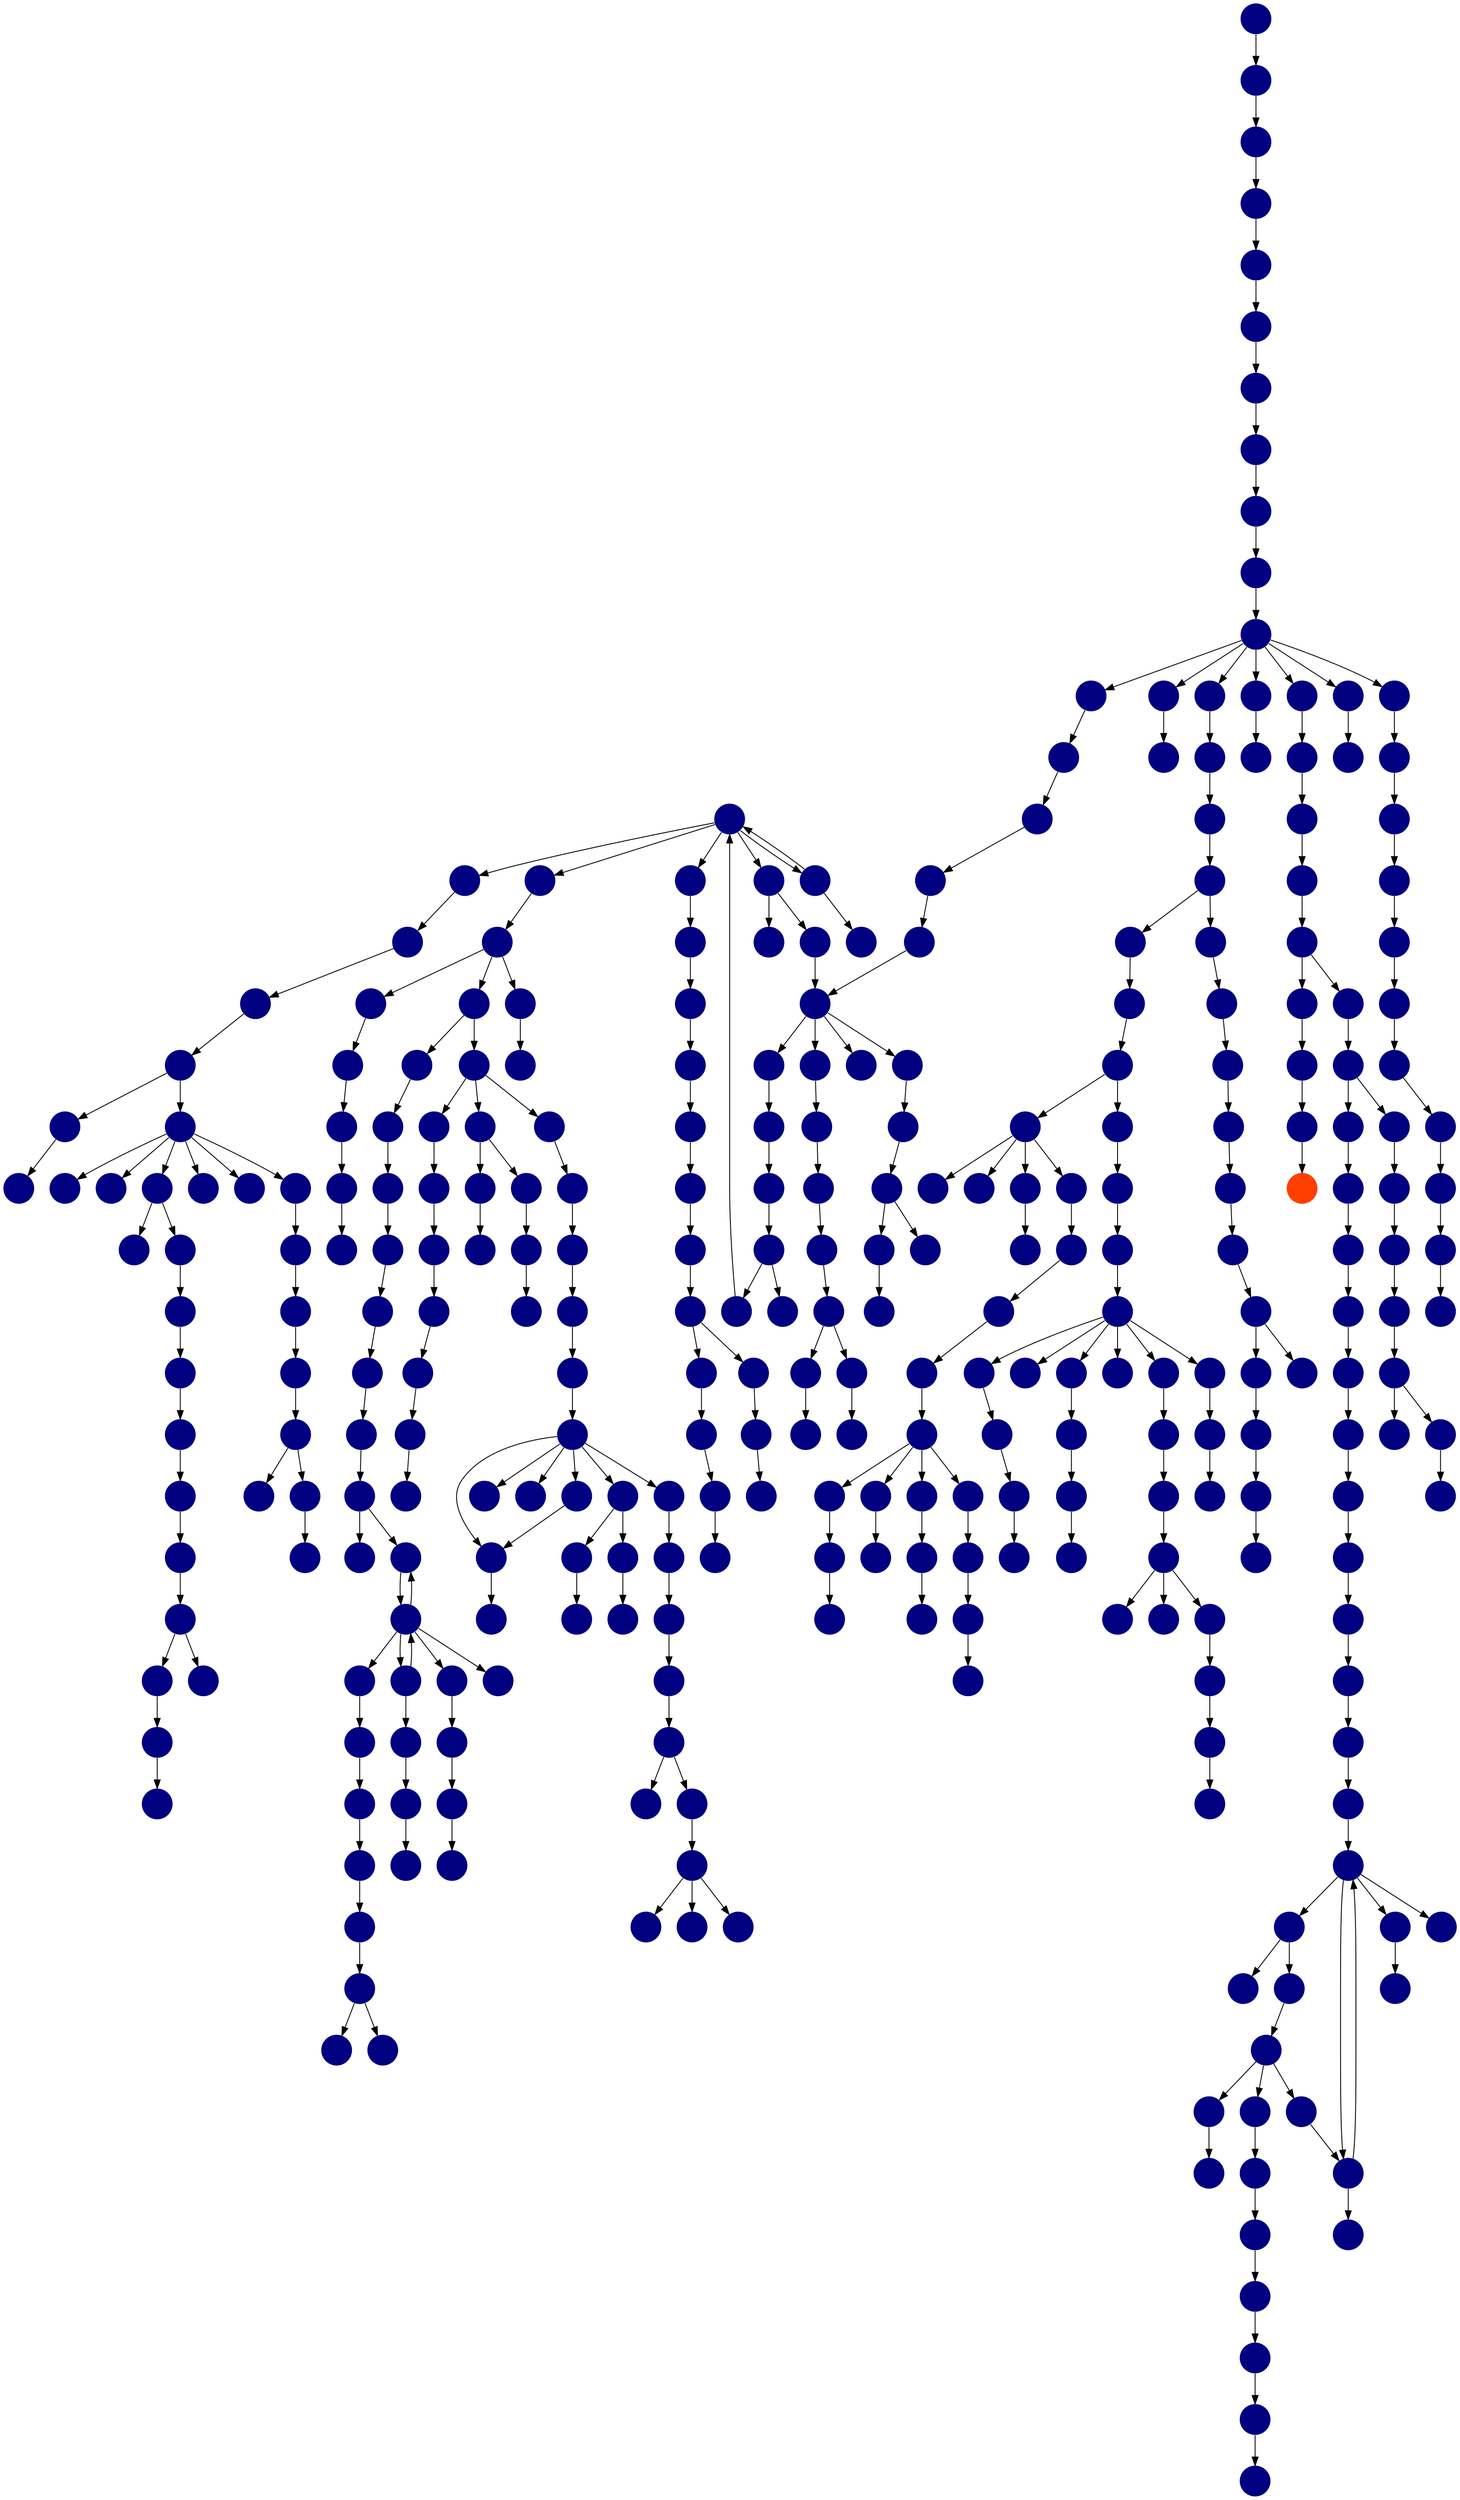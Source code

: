 digraph{
0 [tooltip = "A", penwidth = 0, style = filled, fillcolor = "#000080", shape = circle, label = ""]
1 [tooltip = "A", penwidth = 0, style = filled, fillcolor = "#000080", shape = circle, label = ""]
2 [tooltip = "A", penwidth = 0, style = filled, fillcolor = "#000080", shape = circle, label = ""]
3 [tooltip = "A", penwidth = 0, style = filled, fillcolor = "#000080", shape = circle, label = ""]
4 [tooltip = "A", penwidth = 0, style = filled, fillcolor = "#000080", shape = circle, label = ""]
5 [tooltip = "A", penwidth = 0, style = filled, fillcolor = "#000080", shape = circle, label = ""]
6 [tooltip = "A", penwidth = 0, style = filled, fillcolor = "#000080", shape = circle, label = ""]
7 [tooltip = "A", penwidth = 0, style = filled, fillcolor = "#000080", shape = circle, label = ""]
8 [tooltip = "A", penwidth = 0, style = filled, fillcolor = "#000080", shape = circle, label = ""]
9 [tooltip = "A", penwidth = 0, style = filled, fillcolor = "#000080", shape = circle, label = ""]
10 [tooltip = "A", penwidth = 0, style = filled, fillcolor = "#000080", shape = circle, label = ""]
11 [tooltip = "A", penwidth = 0, style = filled, fillcolor = "#000080", shape = circle, label = ""]
12 [tooltip = "A", penwidth = 0, style = filled, fillcolor = "#000080", shape = circle, label = ""]
13 [tooltip = "A", penwidth = 0, style = filled, fillcolor = "#000080", shape = circle, label = ""]
14 [tooltip = "A", penwidth = 0, style = filled, fillcolor = "#000080", shape = circle, label = ""]
15 [tooltip = "A", penwidth = 0, style = filled, fillcolor = "#000080", shape = circle, label = ""]
16 [tooltip = "A", penwidth = 0, style = filled, fillcolor = "#000080", shape = circle, label = ""]
17 [tooltip = "A", penwidth = 0, style = filled, fillcolor = "#000080", shape = circle, label = ""]
18 [tooltip = "A", penwidth = 0, style = filled, fillcolor = "#000080", shape = circle, label = ""]
19 [tooltip = "A", penwidth = 0, style = filled, fillcolor = "#000080", shape = circle, label = ""]
20 [tooltip = "A", penwidth = 0, style = filled, fillcolor = "#000080", shape = circle, label = ""]
21 [tooltip = "A", penwidth = 0, style = filled, fillcolor = "#000080", shape = circle, label = ""]
22 [tooltip = "A", penwidth = 0, style = filled, fillcolor = "#000080", shape = circle, label = ""]
23 [tooltip = "A", penwidth = 0, style = filled, fillcolor = "#000080", shape = circle, label = ""]
24 [tooltip = "A", penwidth = 0, style = filled, fillcolor = "#000080", shape = circle, label = ""]
25 [tooltip = "A", penwidth = 0, style = filled, fillcolor = "#000080", shape = circle, label = ""]
26 [tooltip = "A", penwidth = 0, style = filled, fillcolor = "#000080", shape = circle, label = ""]
27 [tooltip = "A", penwidth = 0, style = filled, fillcolor = "#000080", shape = circle, label = ""]
28 [tooltip = "A", penwidth = 0, style = filled, fillcolor = "#000080", shape = circle, label = ""]
29 [tooltip = "A", penwidth = 0, style = filled, fillcolor = "#000080", shape = circle, label = ""]
30 [tooltip = "A", penwidth = 0, style = filled, fillcolor = "#000080", shape = circle, label = ""]
31 [tooltip = "A", penwidth = 0, style = filled, fillcolor = "#000080", shape = circle, label = ""]
32 [tooltip = "A", penwidth = 0, style = filled, fillcolor = "#000080", shape = circle, label = ""]
33 [tooltip = "A", penwidth = 0, style = filled, fillcolor = "#000080", shape = circle, label = ""]
34 [tooltip = "A", penwidth = 0, style = filled, fillcolor = "#000080", shape = circle, label = ""]
35 [tooltip = "A", penwidth = 0, style = filled, fillcolor = "#000080", shape = circle, label = ""]
36 [tooltip = "A", penwidth = 0, style = filled, fillcolor = "#000080", shape = circle, label = ""]
37 [tooltip = "A", penwidth = 0, style = filled, fillcolor = "#000080", shape = circle, label = ""]
38 [tooltip = "A", penwidth = 0, style = filled, fillcolor = "#000080", shape = circle, label = ""]
39 [tooltip = "A", penwidth = 0, style = filled, fillcolor = "#000080", shape = circle, label = ""]
40 [tooltip = "A", penwidth = 0, style = filled, fillcolor = "#000080", shape = circle, label = ""]
41 [tooltip = "A", penwidth = 0, style = filled, fillcolor = "#000080", shape = circle, label = ""]
42 [tooltip = "A", penwidth = 0, style = filled, fillcolor = "#000080", shape = circle, label = ""]
43 [tooltip = "A", penwidth = 0, style = filled, fillcolor = "#000080", shape = circle, label = ""]
44 [tooltip = "A", penwidth = 0, style = filled, fillcolor = "#000080", shape = circle, label = ""]
45 [tooltip = "A", penwidth = 0, style = filled, fillcolor = "#000080", shape = circle, label = ""]
46 [tooltip = "A", penwidth = 0, style = filled, fillcolor = "#000080", shape = circle, label = ""]
47 [tooltip = "A", penwidth = 0, style = filled, fillcolor = "#000080", shape = circle, label = ""]
48 [tooltip = "A", penwidth = 0, style = filled, fillcolor = "#000080", shape = circle, label = ""]
49 [tooltip = "A", penwidth = 0, style = filled, fillcolor = "#000080", shape = circle, label = ""]
50 [tooltip = "A", penwidth = 0, style = filled, fillcolor = "#000080", shape = circle, label = ""]
51 [tooltip = "A", penwidth = 0, style = filled, fillcolor = "#000080", shape = circle, label = ""]
52 [tooltip = "A", penwidth = 0, style = filled, fillcolor = "#000080", shape = circle, label = ""]
53 [tooltip = "A", penwidth = 0, style = filled, fillcolor = "#000080", shape = circle, label = ""]
54 [tooltip = "A", penwidth = 0, style = filled, fillcolor = "#000080", shape = circle, label = ""]
55 [tooltip = "A", penwidth = 0, style = filled, fillcolor = "#000080", shape = circle, label = ""]
56 [tooltip = "A", penwidth = 0, style = filled, fillcolor = "#000080", shape = circle, label = ""]
57 [tooltip = "A", penwidth = 0, style = filled, fillcolor = "#000080", shape = circle, label = ""]
58 [tooltip = "A", penwidth = 0, style = filled, fillcolor = "#000080", shape = circle, label = ""]
59 [tooltip = "A", penwidth = 0, style = filled, fillcolor = "#000080", shape = circle, label = ""]
60 [tooltip = "A", penwidth = 0, style = filled, fillcolor = "#000080", shape = circle, label = ""]
61 [tooltip = "A", penwidth = 0, style = filled, fillcolor = "#000080", shape = circle, label = ""]
62 [tooltip = "A", penwidth = 0, style = filled, fillcolor = "#000080", shape = circle, label = ""]
63 [tooltip = "A", penwidth = 0, style = filled, fillcolor = "#000080", shape = circle, label = ""]
64 [tooltip = "A", penwidth = 0, style = filled, fillcolor = "#000080", shape = circle, label = ""]
65 [tooltip = "A", penwidth = 0, style = filled, fillcolor = "#000080", shape = circle, label = ""]
66 [tooltip = "A", penwidth = 0, style = filled, fillcolor = "#000080", shape = circle, label = ""]
67 [tooltip = "A", penwidth = 0, style = filled, fillcolor = "#000080", shape = circle, label = ""]
68 [tooltip = "A", penwidth = 0, style = filled, fillcolor = "#000080", shape = circle, label = ""]
69 [tooltip = "A", penwidth = 0, style = filled, fillcolor = "#000080", shape = circle, label = ""]
70 [tooltip = "A", penwidth = 0, style = filled, fillcolor = "#000080", shape = circle, label = ""]
71 [tooltip = "A", penwidth = 0, style = filled, fillcolor = "#000080", shape = circle, label = ""]
72 [tooltip = "A", penwidth = 0, style = filled, fillcolor = "#000080", shape = circle, label = ""]
73 [tooltip = "A", penwidth = 0, style = filled, fillcolor = "#000080", shape = circle, label = ""]
74 [tooltip = "A", penwidth = 0, style = filled, fillcolor = "#000080", shape = circle, label = ""]
75 [tooltip = "A", penwidth = 0, style = filled, fillcolor = "#000080", shape = circle, label = ""]
76 [tooltip = "A", penwidth = 0, style = filled, fillcolor = "#000080", shape = circle, label = ""]
77 [tooltip = "A", penwidth = 0, style = filled, fillcolor = "#000080", shape = circle, label = ""]
78 [tooltip = "A", penwidth = 0, style = filled, fillcolor = "#000080", shape = circle, label = ""]
79 [tooltip = "A", penwidth = 0, style = filled, fillcolor = "#000080", shape = circle, label = ""]
80 [tooltip = "A", penwidth = 0, style = filled, fillcolor = "#000080", shape = circle, label = ""]
81 [tooltip = "A", penwidth = 0, style = filled, fillcolor = "#000080", shape = circle, label = ""]
82 [tooltip = "A", penwidth = 0, style = filled, fillcolor = "#000080", shape = circle, label = ""]
83 [tooltip = "A", penwidth = 0, style = filled, fillcolor = "#000080", shape = circle, label = ""]
84 [tooltip = "A", penwidth = 0, style = filled, fillcolor = "#000080", shape = circle, label = ""]
85 [tooltip = "A", penwidth = 0, style = filled, fillcolor = "#000080", shape = circle, label = ""]
86 [tooltip = "A", penwidth = 0, style = filled, fillcolor = "#000080", shape = circle, label = ""]
87 [tooltip = "A", penwidth = 0, style = filled, fillcolor = "#000080", shape = circle, label = ""]
88 [tooltip = "A", penwidth = 0, style = filled, fillcolor = "#000080", shape = circle, label = ""]
89 [tooltip = "A", penwidth = 0, style = filled, fillcolor = "#000080", shape = circle, label = ""]
90 [tooltip = "A", penwidth = 0, style = filled, fillcolor = "#000080", shape = circle, label = ""]
91 [tooltip = "A", penwidth = 0, style = filled, fillcolor = "#000080", shape = circle, label = ""]
92 [tooltip = "A", penwidth = 0, style = filled, fillcolor = "#000080", shape = circle, label = ""]
93 [tooltip = "A", penwidth = 0, style = filled, fillcolor = "#000080", shape = circle, label = ""]
94 [tooltip = "A", penwidth = 0, style = filled, fillcolor = "#000080", shape = circle, label = ""]
95 [tooltip = "A", penwidth = 0, style = filled, fillcolor = "#000080", shape = circle, label = ""]
96 [tooltip = "A", penwidth = 0, style = filled, fillcolor = "#000080", shape = circle, label = ""]
97 [tooltip = "A", penwidth = 0, style = filled, fillcolor = "#000080", shape = circle, label = ""]
98 [tooltip = "A", penwidth = 0, style = filled, fillcolor = "#000080", shape = circle, label = ""]
99 [tooltip = "A", penwidth = 0, style = filled, fillcolor = "#000080", shape = circle, label = ""]
100 [tooltip = "A", penwidth = 0, style = filled, fillcolor = "#000080", shape = circle, label = ""]
101 [tooltip = "A", penwidth = 0, style = filled, fillcolor = "#000080", shape = circle, label = ""]
102 [tooltip = "A", penwidth = 0, style = filled, fillcolor = "#000080", shape = circle, label = ""]
103 [tooltip = "A", penwidth = 0, style = filled, fillcolor = "#000080", shape = circle, label = ""]
104 [tooltip = "A", penwidth = 0, style = filled, fillcolor = "#000080", shape = circle, label = ""]
105 [tooltip = "A", penwidth = 0, style = filled, fillcolor = "#000080", shape = circle, label = ""]
106 [tooltip = "A", penwidth = 0, style = filled, fillcolor = "#000080", shape = circle, label = ""]
107 [tooltip = "A", penwidth = 0, style = filled, fillcolor = "#000080", shape = circle, label = ""]
108 [tooltip = "A", penwidth = 0, style = filled, fillcolor = "#000080", shape = circle, label = ""]
109 [tooltip = "A", penwidth = 0, style = filled, fillcolor = "#000080", shape = circle, label = ""]
110 [tooltip = "A", penwidth = 0, style = filled, fillcolor = "#000080", shape = circle, label = ""]
111 [tooltip = "A", penwidth = 0, style = filled, fillcolor = "#000080", shape = circle, label = ""]
112 [tooltip = "A", penwidth = 0, style = filled, fillcolor = "#000080", shape = circle, label = ""]
113 [tooltip = "A", penwidth = 0, style = filled, fillcolor = "#000080", shape = circle, label = ""]
114 [tooltip = "A", penwidth = 0, style = filled, fillcolor = "#000080", shape = circle, label = ""]
115 [tooltip = "A", penwidth = 0, style = filled, fillcolor = "#000080", shape = circle, label = ""]
116 [tooltip = "A", penwidth = 0, style = filled, fillcolor = "#000080", shape = circle, label = ""]
117 [tooltip = "A", penwidth = 0, style = filled, fillcolor = "#000080", shape = circle, label = ""]
118 [tooltip = "A", penwidth = 0, style = filled, fillcolor = "#000080", shape = circle, label = ""]
119 [tooltip = "A", penwidth = 0, style = filled, fillcolor = "#000080", shape = circle, label = ""]
120 [tooltip = "A", penwidth = 0, style = filled, fillcolor = "#000080", shape = circle, label = ""]
121 [tooltip = "A", penwidth = 0, style = filled, fillcolor = "#000080", shape = circle, label = ""]
122 [tooltip = "A", penwidth = 0, style = filled, fillcolor = "#000080", shape = circle, label = ""]
123 [tooltip = "A", penwidth = 0, style = filled, fillcolor = "#000080", shape = circle, label = ""]
124 [tooltip = "A", penwidth = 0, style = filled, fillcolor = "#000080", shape = circle, label = ""]
125 [tooltip = "A", penwidth = 0, style = filled, fillcolor = "#000080", shape = circle, label = ""]
126 [tooltip = "A", penwidth = 0, style = filled, fillcolor = "#000080", shape = circle, label = ""]
127 [tooltip = "A", penwidth = 0, style = filled, fillcolor = "#000080", shape = circle, label = ""]
128 [tooltip = "A", penwidth = 0, style = filled, fillcolor = "#000080", shape = circle, label = ""]
129 [tooltip = "A", penwidth = 0, style = filled, fillcolor = "#000080", shape = circle, label = ""]
130 [tooltip = "A", penwidth = 0, style = filled, fillcolor = "#000080", shape = circle, label = ""]
131 [tooltip = "A", penwidth = 0, style = filled, fillcolor = "#000080", shape = circle, label = ""]
132 [tooltip = "A", penwidth = 0, style = filled, fillcolor = "#000080", shape = circle, label = ""]
133 [tooltip = "A", penwidth = 0, style = filled, fillcolor = "#000080", shape = circle, label = ""]
134 [tooltip = "A", penwidth = 0, style = filled, fillcolor = "#000080", shape = circle, label = ""]
135 [tooltip = "A", penwidth = 0, style = filled, fillcolor = "#000080", shape = circle, label = ""]
136 [tooltip = "A", penwidth = 0, style = filled, fillcolor = "#000080", shape = circle, label = ""]
137 [tooltip = "A", penwidth = 0, style = filled, fillcolor = "#000080", shape = circle, label = ""]
138 [tooltip = "A", penwidth = 0, style = filled, fillcolor = "#000080", shape = circle, label = ""]
139 [tooltip = "A", penwidth = 0, style = filled, fillcolor = "#000080", shape = circle, label = ""]
140 [tooltip = "A", penwidth = 0, style = filled, fillcolor = "#000080", shape = circle, label = ""]
141 [tooltip = "A", penwidth = 0, style = filled, fillcolor = "#000080", shape = circle, label = ""]
142 [tooltip = "A", penwidth = 0, style = filled, fillcolor = "#000080", shape = circle, label = ""]
143 [tooltip = "A", penwidth = 0, style = filled, fillcolor = "#000080", shape = circle, label = ""]
144 [tooltip = "A", penwidth = 0, style = filled, fillcolor = "#000080", shape = circle, label = ""]
145 [tooltip = "A", penwidth = 0, style = filled, fillcolor = "#000080", shape = circle, label = ""]
146 [tooltip = "A", penwidth = 0, style = filled, fillcolor = "#000080", shape = circle, label = ""]
147 [tooltip = "A", penwidth = 0, style = filled, fillcolor = "#000080", shape = circle, label = ""]
148 [tooltip = "A", penwidth = 0, style = filled, fillcolor = "#000080", shape = circle, label = ""]
149 [tooltip = "A", penwidth = 0, style = filled, fillcolor = "#000080", shape = circle, label = ""]
150 [tooltip = "A", penwidth = 0, style = filled, fillcolor = "#000080", shape = circle, label = ""]
151 [tooltip = "A", penwidth = 0, style = filled, fillcolor = "#000080", shape = circle, label = ""]
152 [tooltip = "A", penwidth = 0, style = filled, fillcolor = "#000080", shape = circle, label = ""]
153 [tooltip = "A", penwidth = 0, style = filled, fillcolor = "#000080", shape = circle, label = ""]
154 [tooltip = "A", penwidth = 0, style = filled, fillcolor = "#000080", shape = circle, label = ""]
155 [tooltip = "A", penwidth = 0, style = filled, fillcolor = "#000080", shape = circle, label = ""]
156 [tooltip = "A", penwidth = 0, style = filled, fillcolor = "#000080", shape = circle, label = ""]
157 [tooltip = "A", penwidth = 0, style = filled, fillcolor = "#000080", shape = circle, label = ""]
158 [tooltip = "A", penwidth = 0, style = filled, fillcolor = "#000080", shape = circle, label = ""]
159 [tooltip = "A", penwidth = 0, style = filled, fillcolor = "#000080", shape = circle, label = ""]
160 [tooltip = "A", penwidth = 0, style = filled, fillcolor = "#000080", shape = circle, label = ""]
161 [tooltip = "A", penwidth = 0, style = filled, fillcolor = "#000080", shape = circle, label = ""]
162 [tooltip = "A", penwidth = 0, style = filled, fillcolor = "#000080", shape = circle, label = ""]
163 [tooltip = "A", penwidth = 0, style = filled, fillcolor = "#000080", shape = circle, label = ""]
164 [tooltip = "A", penwidth = 0, style = filled, fillcolor = "#000080", shape = circle, label = ""]
165 [tooltip = "A", penwidth = 0, style = filled, fillcolor = "#000080", shape = circle, label = ""]
166 [tooltip = "A", penwidth = 0, style = filled, fillcolor = "#000080", shape = circle, label = ""]
167 [tooltip = "A", penwidth = 0, style = filled, fillcolor = "#000080", shape = circle, label = ""]
168 [tooltip = "A", penwidth = 0, style = filled, fillcolor = "#000080", shape = circle, label = ""]
169 [tooltip = "A", penwidth = 0, style = filled, fillcolor = "#000080", shape = circle, label = ""]
170 [tooltip = "A", penwidth = 0, style = filled, fillcolor = "#000080", shape = circle, label = ""]
171 [tooltip = "A", penwidth = 0, style = filled, fillcolor = "#000080", shape = circle, label = ""]
172 [tooltip = "A", penwidth = 0, style = filled, fillcolor = "#000080", shape = circle, label = ""]
173 [tooltip = "A", penwidth = 0, style = filled, fillcolor = "#000080", shape = circle, label = ""]
174 [tooltip = "A", penwidth = 0, style = filled, fillcolor = "#000080", shape = circle, label = ""]
175 [tooltip = "A", penwidth = 0, style = filled, fillcolor = "#000080", shape = circle, label = ""]
176 [tooltip = "A", penwidth = 0, style = filled, fillcolor = "#000080", shape = circle, label = ""]
177 [tooltip = "A", penwidth = 0, style = filled, fillcolor = "#000080", shape = circle, label = ""]
178 [tooltip = "A", penwidth = 0, style = filled, fillcolor = "#000080", shape = circle, label = ""]
179 [tooltip = "A", penwidth = 0, style = filled, fillcolor = "#000080", shape = circle, label = ""]
180 [tooltip = "A", penwidth = 0, style = filled, fillcolor = "#000080", shape = circle, label = ""]
181 [tooltip = "A", penwidth = 0, style = filled, fillcolor = "#000080", shape = circle, label = ""]
182 [tooltip = "A", penwidth = 0, style = filled, fillcolor = "#000080", shape = circle, label = ""]
183 [tooltip = "A", penwidth = 0, style = filled, fillcolor = "#000080", shape = circle, label = ""]
184 [tooltip = "A", penwidth = 0, style = filled, fillcolor = "#000080", shape = circle, label = ""]
185 [tooltip = "A", penwidth = 0, style = filled, fillcolor = "#000080", shape = circle, label = ""]
186 [tooltip = "A", penwidth = 0, style = filled, fillcolor = "#000080", shape = circle, label = ""]
187 [tooltip = "A", penwidth = 0, style = filled, fillcolor = "#000080", shape = circle, label = ""]
188 [tooltip = "A", penwidth = 0, style = filled, fillcolor = "#000080", shape = circle, label = ""]
189 [tooltip = "A", penwidth = 0, style = filled, fillcolor = "#000080", shape = circle, label = ""]
190 [tooltip = "A", penwidth = 0, style = filled, fillcolor = "#000080", shape = circle, label = ""]
191 [tooltip = "A", penwidth = 0, style = filled, fillcolor = "#000080", shape = circle, label = ""]
192 [tooltip = "A", penwidth = 0, style = filled, fillcolor = "#000080", shape = circle, label = ""]
193 [tooltip = "A", penwidth = 0, style = filled, fillcolor = "#000080", shape = circle, label = ""]
194 [tooltip = "A", penwidth = 0, style = filled, fillcolor = "#000080", shape = circle, label = ""]
195 [tooltip = "A", penwidth = 0, style = filled, fillcolor = "#000080", shape = circle, label = ""]
196 [tooltip = "A", penwidth = 0, style = filled, fillcolor = "#000080", shape = circle, label = ""]
197 [tooltip = "A", penwidth = 0, style = filled, fillcolor = "#000080", shape = circle, label = ""]
198 [tooltip = "A", penwidth = 0, style = filled, fillcolor = "#000080", shape = circle, label = ""]
199 [tooltip = "A", penwidth = 0, style = filled, fillcolor = "#000080", shape = circle, label = ""]
200 [tooltip = "A", penwidth = 0, style = filled, fillcolor = "#000080", shape = circle, label = ""]
201 [tooltip = "A", penwidth = 0, style = filled, fillcolor = "#000080", shape = circle, label = ""]
202 [tooltip = "A", penwidth = 0, style = filled, fillcolor = "#000080", shape = circle, label = ""]
203 [tooltip = "A", penwidth = 0, style = filled, fillcolor = "#000080", shape = circle, label = ""]
204 [tooltip = "A", penwidth = 0, style = filled, fillcolor = "#000080", shape = circle, label = ""]
205 [tooltip = "A", penwidth = 0, style = filled, fillcolor = "#000080", shape = circle, label = ""]
206 [tooltip = "A", penwidth = 0, style = filled, fillcolor = "#000080", shape = circle, label = ""]
207 [tooltip = "A", penwidth = 0, style = filled, fillcolor = "#000080", shape = circle, label = ""]
208 [tooltip = "A", penwidth = 0, style = filled, fillcolor = "#000080", shape = circle, label = ""]
209 [tooltip = "A", penwidth = 0, style = filled, fillcolor = "#000080", shape = circle, label = ""]
210 [tooltip = "A", penwidth = 0, style = filled, fillcolor = "#000080", shape = circle, label = ""]
211 [tooltip = "A", penwidth = 0, style = filled, fillcolor = "#000080", shape = circle, label = ""]
212 [tooltip = "A", penwidth = 0, style = filled, fillcolor = "#000080", shape = circle, label = ""]
213 [tooltip = "A", penwidth = 0, style = filled, fillcolor = "#000080", shape = circle, label = ""]
214 [tooltip = "A", penwidth = 0, style = filled, fillcolor = "#000080", shape = circle, label = ""]
215 [tooltip = "A", penwidth = 0, style = filled, fillcolor = "#000080", shape = circle, label = ""]
216 [tooltip = "A", penwidth = 0, style = filled, fillcolor = "#000080", shape = circle, label = ""]
217 [tooltip = "A", penwidth = 0, style = filled, fillcolor = "#000080", shape = circle, label = ""]
218 [tooltip = "A", penwidth = 0, style = filled, fillcolor = "#000080", shape = circle, label = ""]
219 [tooltip = "A", penwidth = 0, style = filled, fillcolor = "#000080", shape = circle, label = ""]
220 [tooltip = "A", penwidth = 0, style = filled, fillcolor = "#000080", shape = circle, label = ""]
221 [tooltip = "A", penwidth = 0, style = filled, fillcolor = "#000080", shape = circle, label = ""]
222 [tooltip = "A", penwidth = 0, style = filled, fillcolor = "#000080", shape = circle, label = ""]
223 [tooltip = "A", penwidth = 0, style = filled, fillcolor = "#000080", shape = circle, label = ""]
224 [tooltip = "A", penwidth = 0, style = filled, fillcolor = "#000080", shape = circle, label = ""]
225 [tooltip = "A", penwidth = 0, style = filled, fillcolor = "#000080", shape = circle, label = ""]
226 [tooltip = "A", penwidth = 0, style = filled, fillcolor = "#000080", shape = circle, label = ""]
227 [tooltip = "T", penwidth = 0, style = filled, fillcolor = "#ff3f00", shape = circle, label = ""]
228 [tooltip = "A", penwidth = 0, style = filled, fillcolor = "#000080", shape = circle, label = ""]
229 [tooltip = "A", penwidth = 0, style = filled, fillcolor = "#000080", shape = circle, label = ""]
230 [tooltip = "A", penwidth = 0, style = filled, fillcolor = "#000080", shape = circle, label = ""]
231 [tooltip = "A", penwidth = 0, style = filled, fillcolor = "#000080", shape = circle, label = ""]
232 [tooltip = "A", penwidth = 0, style = filled, fillcolor = "#000080", shape = circle, label = ""]
233 [tooltip = "A", penwidth = 0, style = filled, fillcolor = "#000080", shape = circle, label = ""]
234 [tooltip = "A", penwidth = 0, style = filled, fillcolor = "#000080", shape = circle, label = ""]
235 [tooltip = "A", penwidth = 0, style = filled, fillcolor = "#000080", shape = circle, label = ""]
236 [tooltip = "A", penwidth = 0, style = filled, fillcolor = "#000080", shape = circle, label = ""]
237 [tooltip = "A", penwidth = 0, style = filled, fillcolor = "#000080", shape = circle, label = ""]
238 [tooltip = "A", penwidth = 0, style = filled, fillcolor = "#000080", shape = circle, label = ""]
239 [tooltip = "A", penwidth = 0, style = filled, fillcolor = "#000080", shape = circle, label = ""]
240 [tooltip = "A", penwidth = 0, style = filled, fillcolor = "#000080", shape = circle, label = ""]
241 [tooltip = "A", penwidth = 0, style = filled, fillcolor = "#000080", shape = circle, label = ""]
242 [tooltip = "A", penwidth = 0, style = filled, fillcolor = "#000080", shape = circle, label = ""]
243 [tooltip = "A", penwidth = 0, style = filled, fillcolor = "#000080", shape = circle, label = ""]
244 [tooltip = "A", penwidth = 0, style = filled, fillcolor = "#000080", shape = circle, label = ""]
245 [tooltip = "A", penwidth = 0, style = filled, fillcolor = "#000080", shape = circle, label = ""]
246 [tooltip = "A", penwidth = 0, style = filled, fillcolor = "#000080", shape = circle, label = ""]
247 [tooltip = "A", penwidth = 0, style = filled, fillcolor = "#000080", shape = circle, label = ""]
248 [tooltip = "A", penwidth = 0, style = filled, fillcolor = "#000080", shape = circle, label = ""]
249 [tooltip = "A", penwidth = 0, style = filled, fillcolor = "#000080", shape = circle, label = ""]
250 [tooltip = "A", penwidth = 0, style = filled, fillcolor = "#000080", shape = circle, label = ""]
251 [tooltip = "A", penwidth = 0, style = filled, fillcolor = "#000080", shape = circle, label = ""]
252 [tooltip = "A", penwidth = 0, style = filled, fillcolor = "#000080", shape = circle, label = ""]
253 [tooltip = "A", penwidth = 0, style = filled, fillcolor = "#000080", shape = circle, label = ""]
254 [tooltip = "A", penwidth = 0, style = filled, fillcolor = "#000080", shape = circle, label = ""]
255 [tooltip = "A", penwidth = 0, style = filled, fillcolor = "#000080", shape = circle, label = ""]
256 [tooltip = "A", penwidth = 0, style = filled, fillcolor = "#000080", shape = circle, label = ""]
257 [tooltip = "A", penwidth = 0, style = filled, fillcolor = "#000080", shape = circle, label = ""]
258 [tooltip = "A", penwidth = 0, style = filled, fillcolor = "#000080", shape = circle, label = ""]
259 [tooltip = "A", penwidth = 0, style = filled, fillcolor = "#000080", shape = circle, label = ""]
260 [tooltip = "A", penwidth = 0, style = filled, fillcolor = "#000080", shape = circle, label = ""]
261 [tooltip = "A", penwidth = 0, style = filled, fillcolor = "#000080", shape = circle, label = ""]
262 [tooltip = "A", penwidth = 0, style = filled, fillcolor = "#000080", shape = circle, label = ""]
263 [tooltip = "A", penwidth = 0, style = filled, fillcolor = "#000080", shape = circle, label = ""]
264 [tooltip = "A", penwidth = 0, style = filled, fillcolor = "#000080", shape = circle, label = ""]
265 [tooltip = "A", penwidth = 0, style = filled, fillcolor = "#000080", shape = circle, label = ""]
266 [tooltip = "A", penwidth = 0, style = filled, fillcolor = "#000080", shape = circle, label = ""]
267 [tooltip = "A", penwidth = 0, style = filled, fillcolor = "#000080", shape = circle, label = ""]
268 [tooltip = "A", penwidth = 0, style = filled, fillcolor = "#000080", shape = circle, label = ""]
269 [tooltip = "A", penwidth = 0, style = filled, fillcolor = "#000080", shape = circle, label = ""]
270 [tooltip = "A", penwidth = 0, style = filled, fillcolor = "#000080", shape = circle, label = ""]
271 [tooltip = "A", penwidth = 0, style = filled, fillcolor = "#000080", shape = circle, label = ""]
272 [tooltip = "A", penwidth = 0, style = filled, fillcolor = "#000080", shape = circle, label = ""]
273 [tooltip = "A", penwidth = 0, style = filled, fillcolor = "#000080", shape = circle, label = ""]
274 [tooltip = "A", penwidth = 0, style = filled, fillcolor = "#000080", shape = circle, label = ""]
275 [tooltip = "A", penwidth = 0, style = filled, fillcolor = "#000080", shape = circle, label = ""]
276 [tooltip = "A", penwidth = 0, style = filled, fillcolor = "#000080", shape = circle, label = ""]
277 [tooltip = "A", penwidth = 0, style = filled, fillcolor = "#000080", shape = circle, label = ""]
278 [tooltip = "A", penwidth = 0, style = filled, fillcolor = "#000080", shape = circle, label = ""]
279 [tooltip = "A", penwidth = 0, style = filled, fillcolor = "#000080", shape = circle, label = ""]
280 [tooltip = "A", penwidth = 0, style = filled, fillcolor = "#000080", shape = circle, label = ""]
281 [tooltip = "A", penwidth = 0, style = filled, fillcolor = "#000080", shape = circle, label = ""]
282 [tooltip = "A", penwidth = 0, style = filled, fillcolor = "#000080", shape = circle, label = ""]
283 [tooltip = "A", penwidth = 0, style = filled, fillcolor = "#000080", shape = circle, label = ""]
284 [tooltip = "A", penwidth = 0, style = filled, fillcolor = "#000080", shape = circle, label = ""]
285 [tooltip = "A", penwidth = 0, style = filled, fillcolor = "#000080", shape = circle, label = ""]
286 [tooltip = "A", penwidth = 0, style = filled, fillcolor = "#000080", shape = circle, label = ""]
287 [tooltip = "A", penwidth = 0, style = filled, fillcolor = "#000080", shape = circle, label = ""]
288 [tooltip = "A", penwidth = 0, style = filled, fillcolor = "#000080", shape = circle, label = ""]
289 [tooltip = "A", penwidth = 0, style = filled, fillcolor = "#000080", shape = circle, label = ""]
290 [tooltip = "A", penwidth = 0, style = filled, fillcolor = "#000080", shape = circle, label = ""]
291 [tooltip = "A", penwidth = 0, style = filled, fillcolor = "#000080", shape = circle, label = ""]
292 [tooltip = "A", penwidth = 0, style = filled, fillcolor = "#000080", shape = circle, label = ""]
293 [tooltip = "A", penwidth = 0, style = filled, fillcolor = "#000080", shape = circle, label = ""]
294 [tooltip = "A", penwidth = 0, style = filled, fillcolor = "#000080", shape = circle, label = ""]
295 [tooltip = "A", penwidth = 0, style = filled, fillcolor = "#000080", shape = circle, label = ""]
296 [tooltip = "A", penwidth = 0, style = filled, fillcolor = "#000080", shape = circle, label = ""]
297 [tooltip = "A", penwidth = 0, style = filled, fillcolor = "#000080", shape = circle, label = ""]
298 [tooltip = "A", penwidth = 0, style = filled, fillcolor = "#000080", shape = circle, label = ""]
299 [tooltip = "A", penwidth = 0, style = filled, fillcolor = "#000080", shape = circle, label = ""]
300 [tooltip = "A", penwidth = 0, style = filled, fillcolor = "#000080", shape = circle, label = ""]
301 [tooltip = "A", penwidth = 0, style = filled, fillcolor = "#000080", shape = circle, label = ""]
302 [tooltip = "A", penwidth = 0, style = filled, fillcolor = "#000080", shape = circle, label = ""]
303 [tooltip = "A", penwidth = 0, style = filled, fillcolor = "#000080", shape = circle, label = ""]
304 [tooltip = "A", penwidth = 0, style = filled, fillcolor = "#000080", shape = circle, label = ""]
305 [tooltip = "A", penwidth = 0, style = filled, fillcolor = "#000080", shape = circle, label = ""]
306 [tooltip = "A", penwidth = 0, style = filled, fillcolor = "#000080", shape = circle, label = ""]
80 -> 105
87 -> 190
65 -> 67
150 -> 124
83 -> 228
137 -> 111
274 -> 168
45 -> 26
131 -> 298
161 -> 155
53 -> 34
101 -> 100
306 -> 305
237 -> 229
107 -> 108
52 -> 54
63 -> 61
94 -> 95
284 -> 282
258 -> 261
281 -> 295
80 -> 83
90 -> 89
79 -> 76
250 -> 255
179 -> 73
38 -> 173
178 -> 185
59 -> 39
265 -> 262
208 -> 195
209 -> 203
72 -> 253
54 -> 48
279 -> 283
162 -> 119
297 -> 285
30 -> 42
250 -> 249
197 -> 192
278 -> 284
125 -> 186
192 -> 179
214 -> 213
223 -> 220
129 -> 219
8 -> 2
150 -> 208
126 -> 151
250 -> 252
302 -> 301
143 -> 159
173 -> 135
190 -> 189
160 -> 132
239 -> 243
56 -> 32
21 -> 18
136 -> 303
0 -> 1
193 -> 184
144 -> 133
203 -> 299
92 -> 91
139 -> 136
230 -> 289
259 -> 257
258 -> 267
170 -> 152
135 -> 158
266 -> 265
14 -> 21
193 -> 199
128 -> 137
46 -> 47
44 -> 204
6 -> 246
242 -> 244
180 -> 304
153 -> 170
61 -> 63
40 -> 45
138 -> 273
6 -> 4
193 -> 269
215 -> 214
150 -> 154
55 -> 40
114 -> 164
80 -> 79
156 -> 196
12 -> 19
77 -> 72
16 -> 14
41 -> 50
178 -> 181
106 -> 110
87 -> 88
200 -> 96
295 -> 297
193 -> 194
57 -> 49
37 -> 57
276 -> 277
277 -> 60
198 -> 202
138 -> 115
256 -> 231
238 -> 236
110 -> 161
70 -> 290
4 -> 246
195 -> 198
178 -> 306
257 -> 266
91 -> 93
54 -> 31
246 -> 245
102 -> 78
96 -> 97
231 -> 302
142 -> 127
27 -> 59
48 -> 41
98 -> 104
202 -> 205
51 -> 200
153 -> 122
119 -> 128
7 -> 274
21 -> 11
130 -> 147
179 -> 138
0 -> 8
117 -> 114
150 -> 129
64 -> 215
253 -> 251
171 -> 167
3 -> 259
163 -> 141
85 -> 86
36 -> 33
113 -> 160
73 -> 99
153 -> 134
49 -> 24
73 -> 179
154 -> 162
176 -> 182
133 -> 148
248 -> 247
258 -> 260
30 -> 36
277 -> 211
187 -> 188
100 -> 75
193 -> 191
112 -> 145
88 -> 94
68 -> 71
140 -> 116
182 -> 183
220 -> 221
159 -> 106
265 -> 264
280 -> 293
219 -> 218
178 -> 177
29 -> 53
282 -> 296
6 -> 10
65 -> 70
121 -> 149
87 -> 90
221 -> 227
100 -> 98
111 -> 238
146 -> 250
244 -> 241
174 -> 169
61 -> 62
80 -> 268
224 -> 225
61 -> 209
153 -> 112
33 -> 43
229 -> 234
116 -> 150
15 -> 17
288 -> 294
218 -> 224
155 -> 153
197 -> 210
206 -> 248
60 -> 84
167 -> 120
109 -> 27
100 -> 130
189 -> 187
204 -> 80
233 -> 232
273 -> 111
81 -> 82
252 -> 139
118 -> 140
226 -> 222
292 -> 291
1 -> 9
24 -> 44
34 -> 51
177 -> 176
299 -> 300
148 -> 142
6 -> 5
82 -> 74
145 -> 146
179 -> 242
263 -> 256
61 -> 64
241 -> 239
87 -> 92
222 -> 66
39 -> 56
153 -> 121
153 -> 172
106 -> 178
196 -> 6
47 -> 29
61 -> 77
283 -> 286
165 -> 123
111 -> 275
152 -> 107
105 -> 103
79 -> 80
164 -> 126
213 -> 216
201 -> 263
293 -> 292
212 -> 217
186 -> 81
105 -> 101
158 -> 131
212 -> 287
42 -> 58
150 -> 165
193 -> 207
179 -> 279
50 -> 38
41 -> 30
25 -> 174
111 -> 254
168 -> 113
147 -> 144
289 -> 288
66 -> 69
150 -> 117
264 -> 258
77 -> 61
234 -> 22
247 -> 272
280 -> 278
122 -> 163
239 -> 193
6 -> 3
111 -> 171
179 -> 52
35 -> 28
180 -> 230
272 -> 271
75 -> 79
149 -> 166
141 -> 235
41 -> 25
234 -> 233
54 -> 35
69 -> 68
13 -> 15
126 -> 143
285 -> 280
71 -> 65
207 -> 20
132 -> 157
120 -> 197
183 -> 87
169 -> 156
6 -> 0
157 -> 118
222 -> 109
22 -> 23
272 -> 85
48 -> 46
286 -> 281
194 -> 206
275 -> 276
216 -> 212
225 -> 226
151 -> 125
20 -> 13
207 -> 270
243 -> 240
32 -> 37
11 -> 12
236 -> 237
124 -> 175
31 -> 55
96 -> 63
150 -> 102
205 -> 201
225 -> 223
17 -> 16
74 -> 180
}